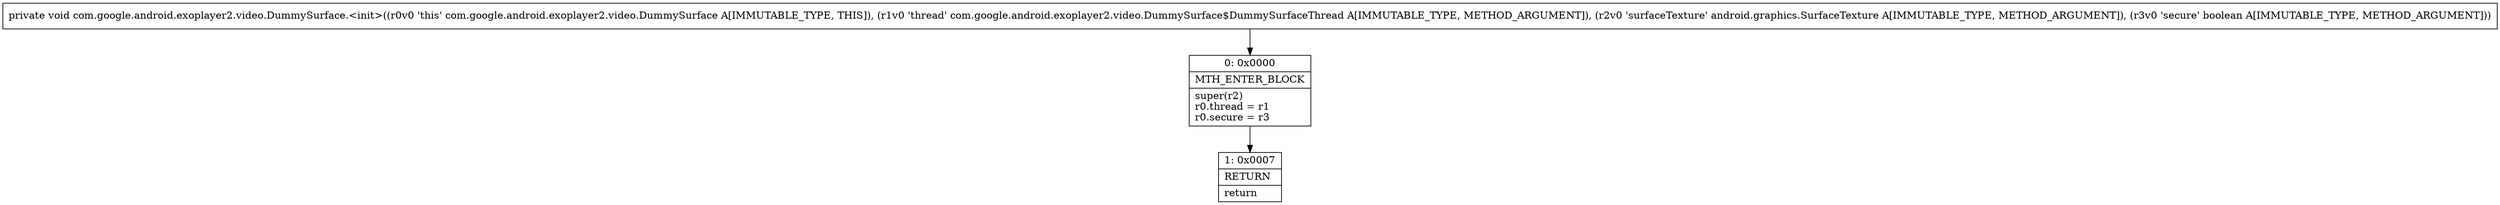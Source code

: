 digraph "CFG forcom.google.android.exoplayer2.video.DummySurface.\<init\>(Lcom\/google\/android\/exoplayer2\/video\/DummySurface$DummySurfaceThread;Landroid\/graphics\/SurfaceTexture;Z)V" {
Node_0 [shape=record,label="{0\:\ 0x0000|MTH_ENTER_BLOCK\l|super(r2)\lr0.thread = r1\lr0.secure = r3\l}"];
Node_1 [shape=record,label="{1\:\ 0x0007|RETURN\l|return\l}"];
MethodNode[shape=record,label="{private void com.google.android.exoplayer2.video.DummySurface.\<init\>((r0v0 'this' com.google.android.exoplayer2.video.DummySurface A[IMMUTABLE_TYPE, THIS]), (r1v0 'thread' com.google.android.exoplayer2.video.DummySurface$DummySurfaceThread A[IMMUTABLE_TYPE, METHOD_ARGUMENT]), (r2v0 'surfaceTexture' android.graphics.SurfaceTexture A[IMMUTABLE_TYPE, METHOD_ARGUMENT]), (r3v0 'secure' boolean A[IMMUTABLE_TYPE, METHOD_ARGUMENT])) }"];
MethodNode -> Node_0;
Node_0 -> Node_1;
}

